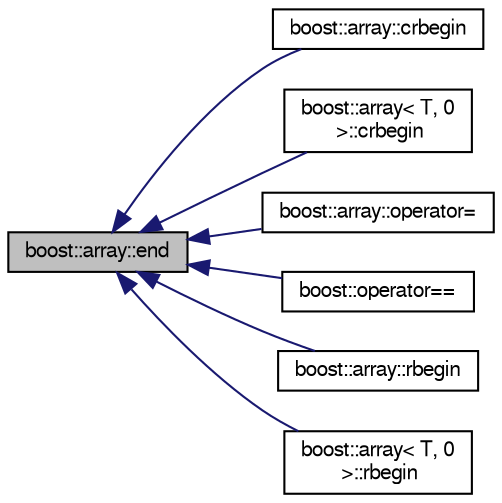 digraph "boost::array::end"
{
  bgcolor="transparent";
  edge [fontname="FreeSans",fontsize="10",labelfontname="FreeSans",labelfontsize="10"];
  node [fontname="FreeSans",fontsize="10",shape=record];
  rankdir="LR";
  Node1 [label="boost::array::end",height=0.2,width=0.4,color="black", fillcolor="grey75", style="filled" fontcolor="black"];
  Node1 -> Node2 [dir="back",color="midnightblue",fontsize="10",style="solid",fontname="FreeSans"];
  Node2 [label="boost::array::crbegin",height=0.2,width=0.4,color="black",URL="$d1/d96/classboost_1_1array.html#ac42413695d5160cf0183e0bb7a655008"];
  Node1 -> Node3 [dir="back",color="midnightblue",fontsize="10",style="solid",fontname="FreeSans"];
  Node3 [label="boost::array\< T, 0\l \>::crbegin",height=0.2,width=0.4,color="black",URL="$d4/d6a/classboost_1_1array_3_01T_00_010_01_4.html#a29285828bf06bca0f82c56d7a8afff08"];
  Node1 -> Node4 [dir="back",color="midnightblue",fontsize="10",style="solid",fontname="FreeSans"];
  Node4 [label="boost::array::operator=",height=0.2,width=0.4,color="black",URL="$d1/d96/classboost_1_1array.html#aee5d90d90a5fc39cf6bcfe71eadb2dfc"];
  Node1 -> Node5 [dir="back",color="midnightblue",fontsize="10",style="solid",fontname="FreeSans"];
  Node5 [label="boost::operator==",height=0.2,width=0.4,color="black",URL="$d4/da9/namespaceboost.html#a5052d3eb0b7262cf72d765f0ce814177"];
  Node1 -> Node6 [dir="back",color="midnightblue",fontsize="10",style="solid",fontname="FreeSans"];
  Node6 [label="boost::array::rbegin",height=0.2,width=0.4,color="black",URL="$d1/d96/classboost_1_1array.html#a1f9885b0aeb526f689af81a6bdacf9ac"];
  Node1 -> Node7 [dir="back",color="midnightblue",fontsize="10",style="solid",fontname="FreeSans"];
  Node7 [label="boost::array\< T, 0\l \>::rbegin",height=0.2,width=0.4,color="black",URL="$d4/d6a/classboost_1_1array_3_01T_00_010_01_4.html#aef93715d23996a2b86ff5bd9f027d539"];
}
